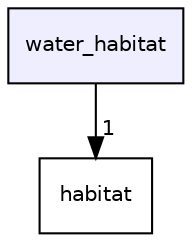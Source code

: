 digraph "water_habitat" {
  compound=true
  node [ fontsize="10", fontname="Helvetica"];
  edge [ labelfontsize="10", labelfontname="Helvetica"];
  dir_21f51ae43b7c9312453013295bf6beeb [shape=box, label="water_habitat", style="filled", fillcolor="#eeeeff", pencolor="black", URL="dir_21f51ae43b7c9312453013295bf6beeb.html"];
  dir_7c7fb6c17f1c855dc92d1642a19d1edd [shape=box label="habitat" URL="dir_7c7fb6c17f1c855dc92d1642a19d1edd.html"];
  dir_21f51ae43b7c9312453013295bf6beeb->dir_7c7fb6c17f1c855dc92d1642a19d1edd [headlabel="1", labeldistance=1.5 headhref="dir_000042_000020.html"];
}

